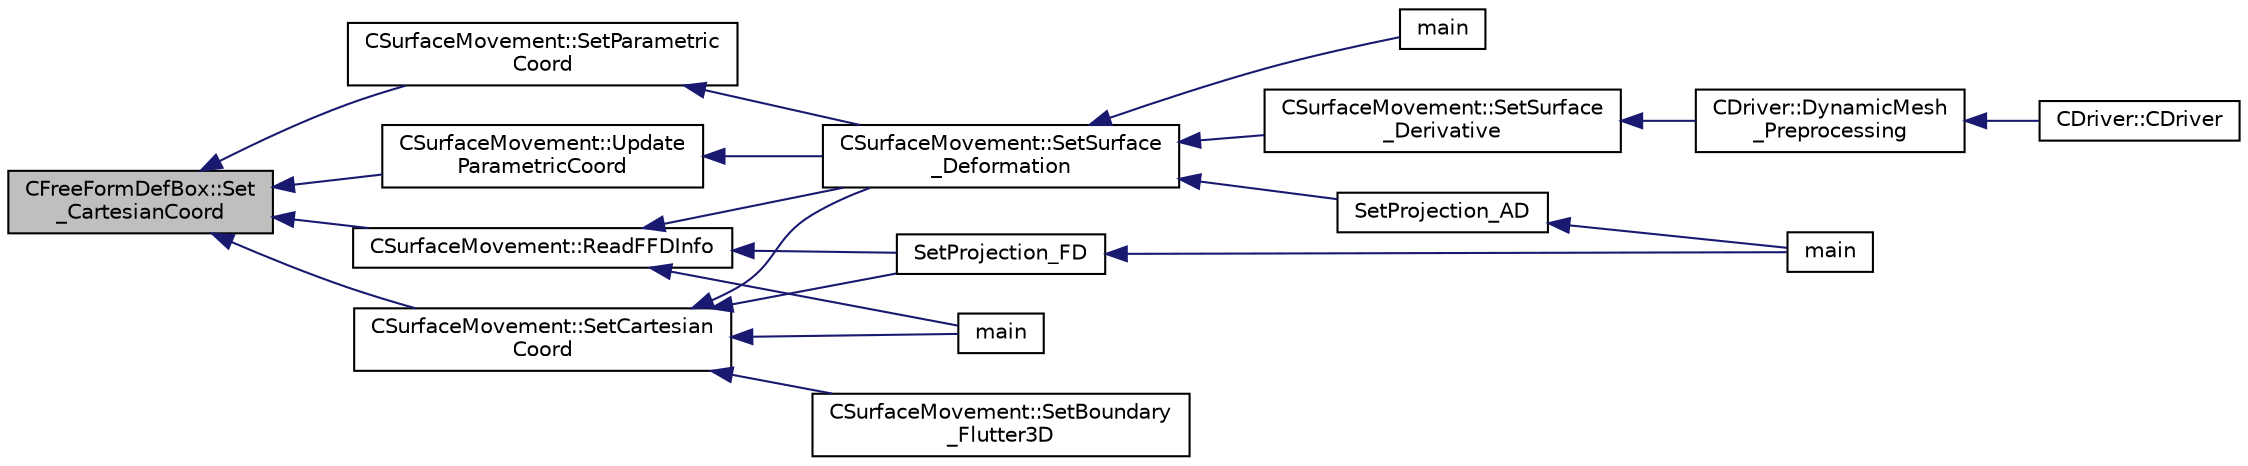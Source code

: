 digraph "CFreeFormDefBox::Set_CartesianCoord"
{
  edge [fontname="Helvetica",fontsize="10",labelfontname="Helvetica",labelfontsize="10"];
  node [fontname="Helvetica",fontsize="10",shape=record];
  rankdir="LR";
  Node595 [label="CFreeFormDefBox::Set\l_CartesianCoord",height=0.2,width=0.4,color="black", fillcolor="grey75", style="filled", fontcolor="black"];
  Node595 -> Node596 [dir="back",color="midnightblue",fontsize="10",style="solid",fontname="Helvetica"];
  Node596 [label="CSurfaceMovement::SetParametric\lCoord",height=0.2,width=0.4,color="black", fillcolor="white", style="filled",URL="$class_c_surface_movement.html#aba4574819df11175b382e0e765ec2f92",tooltip="Compute the parametric coordinates of a grid point using a point inversion strategy in the free form ..."];
  Node596 -> Node597 [dir="back",color="midnightblue",fontsize="10",style="solid",fontname="Helvetica"];
  Node597 [label="CSurfaceMovement::SetSurface\l_Deformation",height=0.2,width=0.4,color="black", fillcolor="white", style="filled",URL="$class_c_surface_movement.html#a23bec9fbe1bcd7f6117100de93381ac3",tooltip="Set the surface/boundary deformation. "];
  Node597 -> Node598 [dir="back",color="midnightblue",fontsize="10",style="solid",fontname="Helvetica"];
  Node598 [label="CSurfaceMovement::SetSurface\l_Derivative",height=0.2,width=0.4,color="black", fillcolor="white", style="filled",URL="$class_c_surface_movement.html#af6aac73d04565bf6e9b81305b66e97e7",tooltip="Set derivatives of the surface/boundary deformation. "];
  Node598 -> Node599 [dir="back",color="midnightblue",fontsize="10",style="solid",fontname="Helvetica"];
  Node599 [label="CDriver::DynamicMesh\l_Preprocessing",height=0.2,width=0.4,color="black", fillcolor="white", style="filled",URL="$class_c_driver.html#af585d91d9c08dbddcc2b3e67dd5f5af9",tooltip="GridMovement_Preprocessing. "];
  Node599 -> Node600 [dir="back",color="midnightblue",fontsize="10",style="solid",fontname="Helvetica"];
  Node600 [label="CDriver::CDriver",height=0.2,width=0.4,color="black", fillcolor="white", style="filled",URL="$class_c_driver.html#a3fca4a013a6efa9bbb38fe78a86b5f3d",tooltip="Constructor of the class. "];
  Node597 -> Node601 [dir="back",color="midnightblue",fontsize="10",style="solid",fontname="Helvetica"];
  Node601 [label="main",height=0.2,width=0.4,color="black", fillcolor="white", style="filled",URL="$_s_u2___d_e_f_8cpp.html#a0ddf1224851353fc92bfbff6f499fa97"];
  Node597 -> Node602 [dir="back",color="midnightblue",fontsize="10",style="solid",fontname="Helvetica"];
  Node602 [label="SetProjection_AD",height=0.2,width=0.4,color="black", fillcolor="white", style="filled",URL="$_s_u2___d_o_t_8cpp.html#a3fceed882e8eb3d6796c8e8396af7d87",tooltip="Projection of the surface sensitivity using algorithmic differentiation (AD). "];
  Node602 -> Node603 [dir="back",color="midnightblue",fontsize="10",style="solid",fontname="Helvetica"];
  Node603 [label="main",height=0.2,width=0.4,color="black", fillcolor="white", style="filled",URL="$_s_u2___d_o_t_8cpp.html#a0ddf1224851353fc92bfbff6f499fa97"];
  Node595 -> Node604 [dir="back",color="midnightblue",fontsize="10",style="solid",fontname="Helvetica"];
  Node604 [label="CSurfaceMovement::Update\lParametricCoord",height=0.2,width=0.4,color="black", fillcolor="white", style="filled",URL="$class_c_surface_movement.html#a955774953bd11927bcfcaec014125126",tooltip="Update the parametric coordinates of a grid point using a point inversion strategy in the free form F..."];
  Node604 -> Node597 [dir="back",color="midnightblue",fontsize="10",style="solid",fontname="Helvetica"];
  Node595 -> Node605 [dir="back",color="midnightblue",fontsize="10",style="solid",fontname="Helvetica"];
  Node605 [label="CSurfaceMovement::SetCartesian\lCoord",height=0.2,width=0.4,color="black", fillcolor="white", style="filled",URL="$class_c_surface_movement.html#a98df1fef0356600c1ab2df88dba24113",tooltip="Recompute the cartesian coordinates using the control points position. "];
  Node605 -> Node597 [dir="back",color="midnightblue",fontsize="10",style="solid",fontname="Helvetica"];
  Node605 -> Node606 [dir="back",color="midnightblue",fontsize="10",style="solid",fontname="Helvetica"];
  Node606 [label="CSurfaceMovement::SetBoundary\l_Flutter3D",height=0.2,width=0.4,color="black", fillcolor="white", style="filled",URL="$class_c_surface_movement.html#adc0f0df29bc1f6c9dad2c37d202d7879",tooltip="Deforms a 3-D flutter/pitching surface during an unsteady simulation. "];
  Node605 -> Node607 [dir="back",color="midnightblue",fontsize="10",style="solid",fontname="Helvetica"];
  Node607 [label="SetProjection_FD",height=0.2,width=0.4,color="black", fillcolor="white", style="filled",URL="$_s_u2___d_o_t_8cpp.html#a5c5163a755085e03f1dfa23aeb7e21f2",tooltip="Projection of the surface sensitivity using finite differences (FD). "];
  Node607 -> Node603 [dir="back",color="midnightblue",fontsize="10",style="solid",fontname="Helvetica"];
  Node605 -> Node608 [dir="back",color="midnightblue",fontsize="10",style="solid",fontname="Helvetica"];
  Node608 [label="main",height=0.2,width=0.4,color="black", fillcolor="white", style="filled",URL="$_s_u2___g_e_o_8cpp.html#a0ddf1224851353fc92bfbff6f499fa97"];
  Node595 -> Node609 [dir="back",color="midnightblue",fontsize="10",style="solid",fontname="Helvetica"];
  Node609 [label="CSurfaceMovement::ReadFFDInfo",height=0.2,width=0.4,color="black", fillcolor="white", style="filled",URL="$class_c_surface_movement.html#a787a072698f52fcc1a4ca55e8052f205",tooltip="Read the free form information from the grid input file. "];
  Node609 -> Node597 [dir="back",color="midnightblue",fontsize="10",style="solid",fontname="Helvetica"];
  Node609 -> Node607 [dir="back",color="midnightblue",fontsize="10",style="solid",fontname="Helvetica"];
  Node609 -> Node608 [dir="back",color="midnightblue",fontsize="10",style="solid",fontname="Helvetica"];
}
